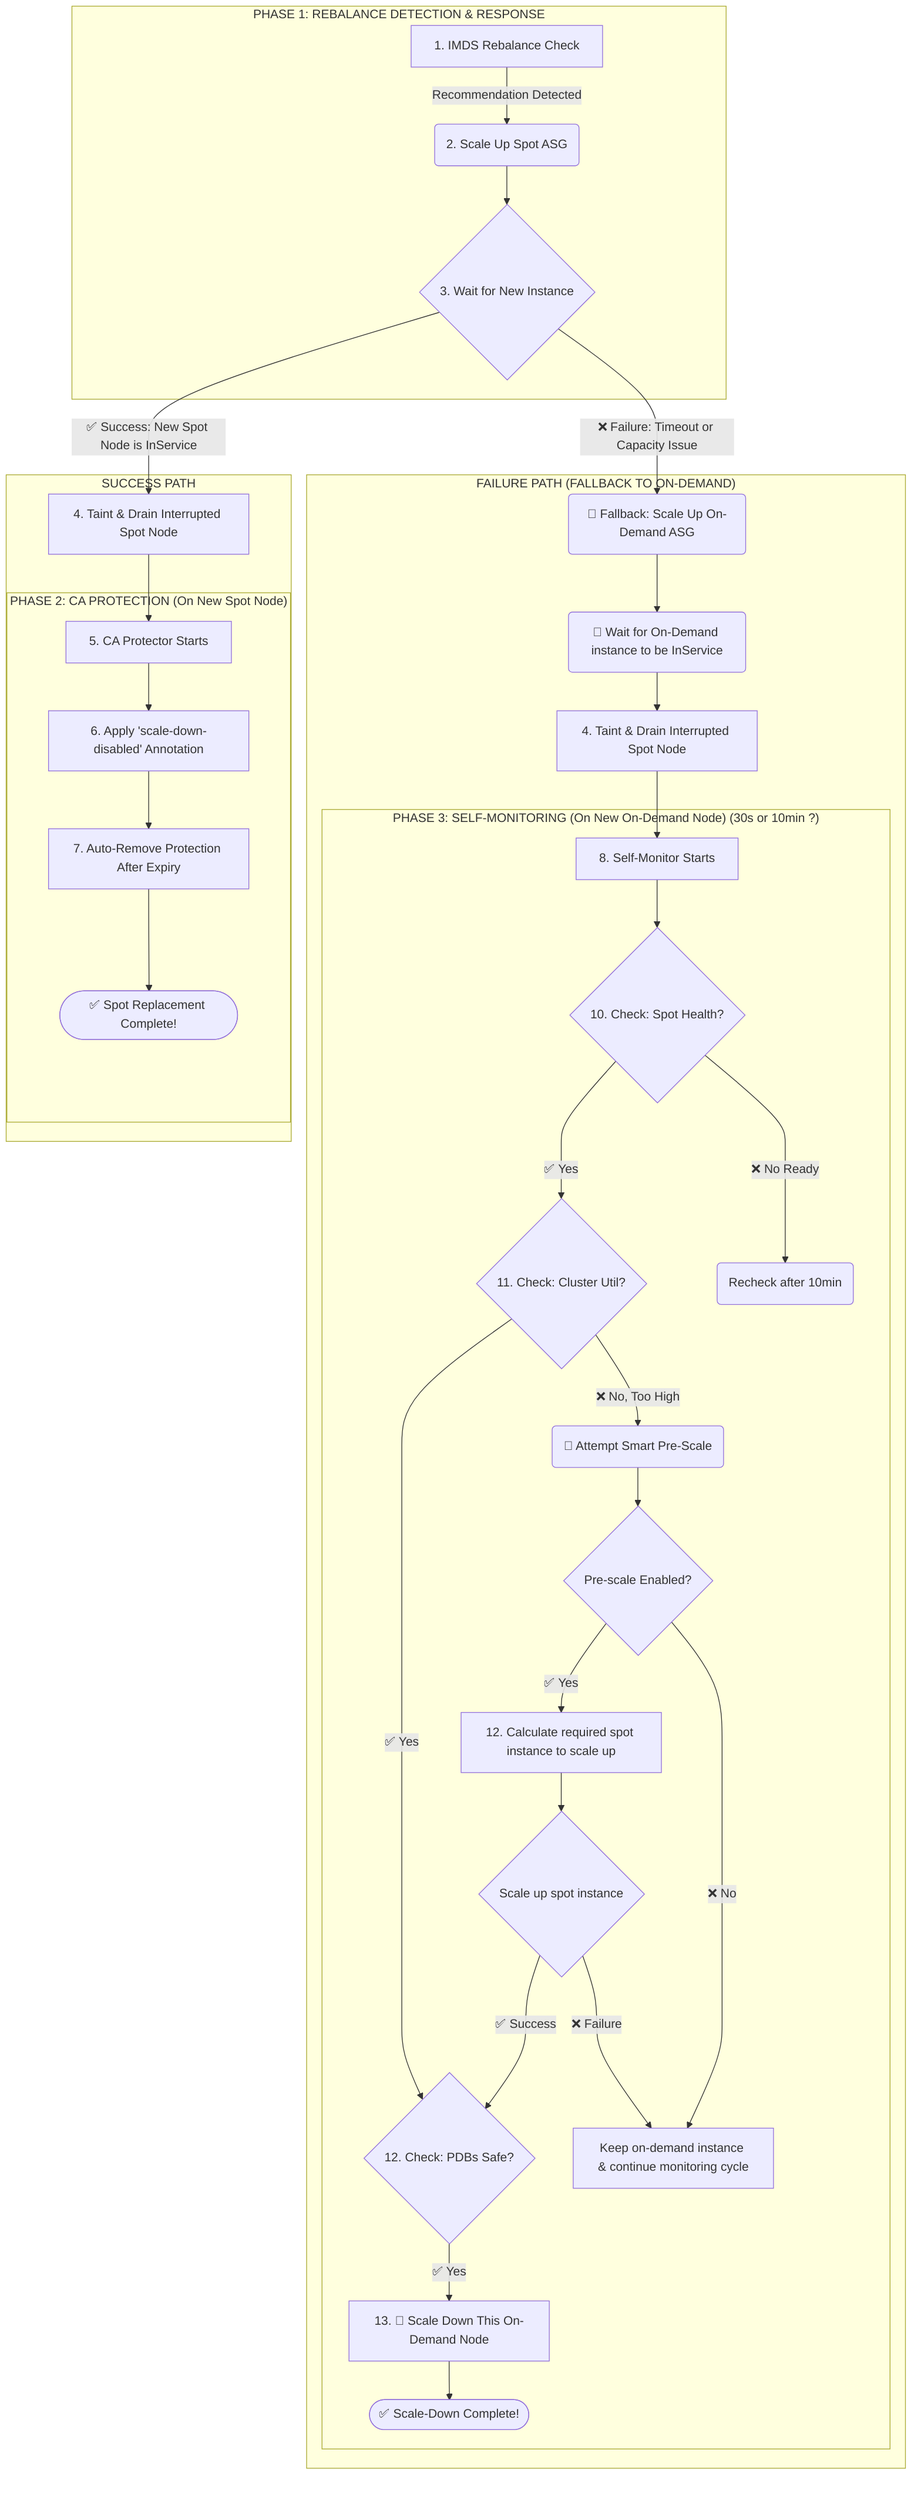 graph TD
    subgraph "PHASE 1: REBALANCE DETECTION & RESPONSE"
        A[1. IMDS Rebalance Check] -->|Recommendation Detected| B(2. Scale Up Spot ASG);
        B --> C{3. Wait for New Instance};
    end

    C -->|✅ Success: New Spot Node is InService| SuccessPath;
    C -->|❌ Failure: Timeout or Capacity Issue| FailurePath;

    subgraph "SUCCESS PATH"
        SuccessPath[4. Taint & Drain Interrupted Spot Node] --> Phase2_Start;
        
        subgraph "PHASE 2: CA PROTECTION (On New Spot Node)"
            Phase2_Start[5. CA Protector Starts] --> Phase2_Apply["6. Apply 'scale-down-disabled' Annotation"];
            Phase2_Apply --> Phase2_End["7. Auto-Remove Protection After Expiry"];
            Phase2_End --> Success_Complete([✅ Spot Replacement Complete!]);
        end
    end

    subgraph "FAILURE PATH (FALLBACK TO ON-DEMAND)"
        FailurePath("🔄 Fallback: Scale Up On-Demand ASG") --> WaitInservice;
        WaitInservice("🔄 Wait for On-Demand instance to be InService") --> FailurePath_Taint;
        FailurePath_Taint[4. Taint & Drain Interrupted Spot Node] --> Phase3_Start;

        subgraph "PHASE 3: SELF-MONITORING (On New On-Demand Node) (30s or 10min ?)"
            Phase3_Start[8. Self-Monitor Starts] --> K{10. Check: Spot Health?};
            K -- ✅ Yes --> L{11. Check: Cluster Util?};
            K -- ❌ No Ready --> O("Recheck after 10min");
            L -- ✅ Yes --> P{12. Check: PDBs Safe?};
            L -- ❌ No, Too High --> M("🚀 Attempt Smart Pre-Scale");
            M --> N{Pre-scale Enabled?};
            N -- ✅ Yes --> CalPreScaleSpot["12. Calculate required spot instance to scale up"];
            N -- ❌ No --> KeepOndemand["Keep on-demand instance & continue monitoring cycle"];
            CalPreScaleSpot --> PreScaleSpot{Scale up spot instance};
            PreScaleSpot -- ✅ Success ---> P;
            PreScaleSpot -- ❌ Failure ---> KeepOndemand;
            P -- ✅ Yes --> Q["13. 🎯 Scale Down This On-Demand Node"];
            Q --> Failure_Complete([✅ Scale-Down Complete!]);
        end
    end